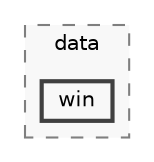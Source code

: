 digraph "backend/node_modules/node-gyp/gyp/data/win"
{
 // LATEX_PDF_SIZE
  bgcolor="transparent";
  edge [fontname=Helvetica,fontsize=10,labelfontname=Helvetica,labelfontsize=10];
  node [fontname=Helvetica,fontsize=10,shape=box,height=0.2,width=0.4];
  compound=true
  subgraph clusterdir_328e4d56ff29fc73a0bc44f2b82047e1 {
    graph [ bgcolor="#f8f8f8", pencolor="grey50", label="data", fontname=Helvetica,fontsize=10 style="filled,dashed", URL="dir_328e4d56ff29fc73a0bc44f2b82047e1.html",tooltip=""]
  dir_f6f1059aa54245af00f2e19720ad8803 [label="win", fillcolor="#f8f8f8", color="grey25", style="filled,bold", URL="dir_f6f1059aa54245af00f2e19720ad8803.html",tooltip=""];
  }
}
